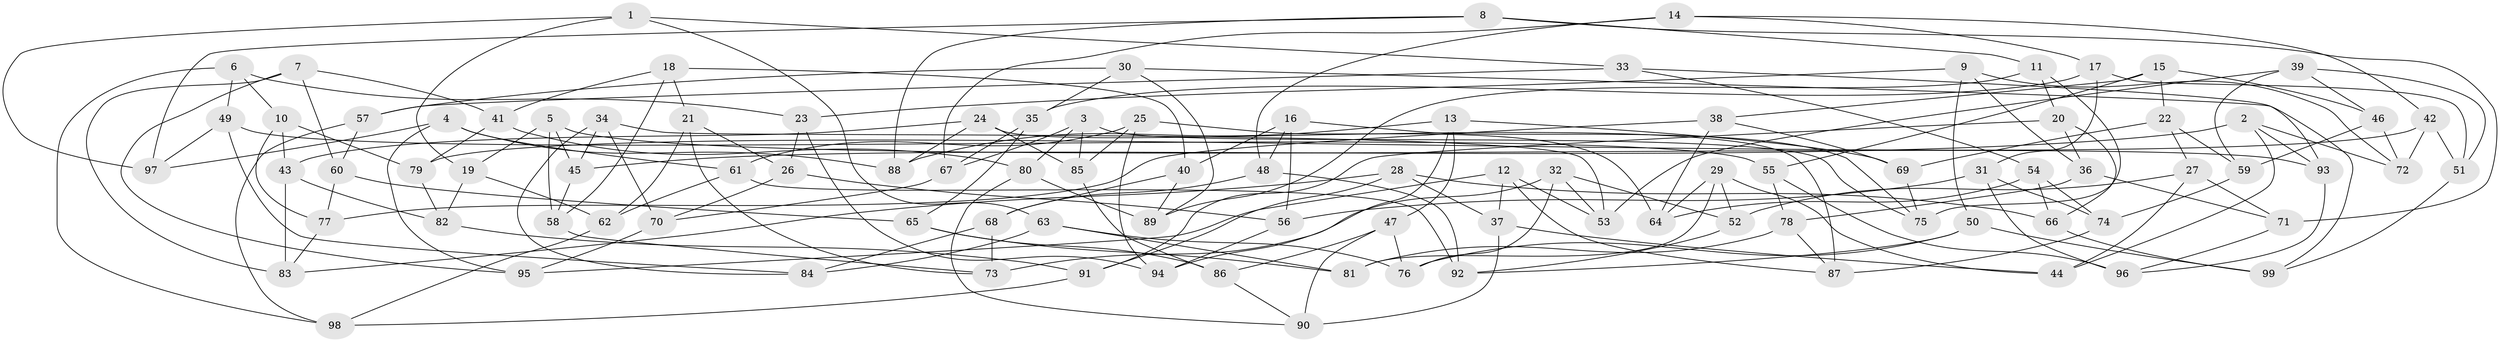 // coarse degree distribution, {3: 0.15384615384615385, 4: 0.41025641025641024, 5: 0.1794871794871795, 6: 0.05128205128205128, 8: 0.10256410256410256, 10: 0.02564102564102564, 9: 0.02564102564102564, 13: 0.02564102564102564, 7: 0.02564102564102564}
// Generated by graph-tools (version 1.1) at 2025/03/03/04/25 22:03:49]
// undirected, 99 vertices, 198 edges
graph export_dot {
graph [start="1"]
  node [color=gray90,style=filled];
  1;
  2;
  3;
  4;
  5;
  6;
  7;
  8;
  9;
  10;
  11;
  12;
  13;
  14;
  15;
  16;
  17;
  18;
  19;
  20;
  21;
  22;
  23;
  24;
  25;
  26;
  27;
  28;
  29;
  30;
  31;
  32;
  33;
  34;
  35;
  36;
  37;
  38;
  39;
  40;
  41;
  42;
  43;
  44;
  45;
  46;
  47;
  48;
  49;
  50;
  51;
  52;
  53;
  54;
  55;
  56;
  57;
  58;
  59;
  60;
  61;
  62;
  63;
  64;
  65;
  66;
  67;
  68;
  69;
  70;
  71;
  72;
  73;
  74;
  75;
  76;
  77;
  78;
  79;
  80;
  81;
  82;
  83;
  84;
  85;
  86;
  87;
  88;
  89;
  90;
  91;
  92;
  93;
  94;
  95;
  96;
  97;
  98;
  99;
  1 -- 63;
  1 -- 19;
  1 -- 97;
  1 -- 33;
  2 -- 72;
  2 -- 45;
  2 -- 44;
  2 -- 93;
  3 -- 67;
  3 -- 75;
  3 -- 80;
  3 -- 85;
  4 -- 97;
  4 -- 61;
  4 -- 95;
  4 -- 88;
  5 -- 45;
  5 -- 19;
  5 -- 93;
  5 -- 58;
  6 -- 98;
  6 -- 49;
  6 -- 10;
  6 -- 23;
  7 -- 41;
  7 -- 95;
  7 -- 60;
  7 -- 83;
  8 -- 11;
  8 -- 71;
  8 -- 88;
  8 -- 97;
  9 -- 36;
  9 -- 72;
  9 -- 50;
  9 -- 23;
  10 -- 79;
  10 -- 77;
  10 -- 43;
  11 -- 89;
  11 -- 20;
  11 -- 75;
  12 -- 87;
  12 -- 37;
  12 -- 53;
  12 -- 95;
  13 -- 69;
  13 -- 47;
  13 -- 94;
  13 -- 88;
  14 -- 48;
  14 -- 42;
  14 -- 17;
  14 -- 67;
  15 -- 22;
  15 -- 38;
  15 -- 46;
  15 -- 55;
  16 -- 56;
  16 -- 75;
  16 -- 48;
  16 -- 40;
  17 -- 31;
  17 -- 51;
  17 -- 35;
  18 -- 41;
  18 -- 40;
  18 -- 58;
  18 -- 21;
  19 -- 82;
  19 -- 62;
  20 -- 91;
  20 -- 36;
  20 -- 66;
  21 -- 62;
  21 -- 73;
  21 -- 26;
  22 -- 69;
  22 -- 27;
  22 -- 59;
  23 -- 26;
  23 -- 94;
  24 -- 43;
  24 -- 88;
  24 -- 87;
  24 -- 85;
  25 -- 94;
  25 -- 64;
  25 -- 85;
  25 -- 61;
  26 -- 56;
  26 -- 70;
  27 -- 52;
  27 -- 71;
  27 -- 44;
  28 -- 83;
  28 -- 66;
  28 -- 91;
  28 -- 37;
  29 -- 44;
  29 -- 64;
  29 -- 81;
  29 -- 52;
  30 -- 57;
  30 -- 35;
  30 -- 89;
  30 -- 99;
  31 -- 56;
  31 -- 96;
  31 -- 74;
  32 -- 76;
  32 -- 53;
  32 -- 73;
  32 -- 52;
  33 -- 54;
  33 -- 57;
  33 -- 93;
  34 -- 45;
  34 -- 84;
  34 -- 70;
  34 -- 53;
  35 -- 65;
  35 -- 67;
  36 -- 71;
  36 -- 78;
  37 -- 90;
  37 -- 44;
  38 -- 77;
  38 -- 69;
  38 -- 64;
  39 -- 51;
  39 -- 59;
  39 -- 53;
  39 -- 46;
  40 -- 68;
  40 -- 89;
  41 -- 79;
  41 -- 80;
  42 -- 72;
  42 -- 79;
  42 -- 51;
  43 -- 83;
  43 -- 82;
  45 -- 58;
  46 -- 59;
  46 -- 72;
  47 -- 86;
  47 -- 90;
  47 -- 76;
  48 -- 92;
  48 -- 68;
  49 -- 55;
  49 -- 97;
  49 -- 84;
  50 -- 99;
  50 -- 92;
  50 -- 76;
  51 -- 99;
  52 -- 92;
  54 -- 74;
  54 -- 66;
  54 -- 64;
  55 -- 96;
  55 -- 78;
  56 -- 94;
  57 -- 60;
  57 -- 98;
  58 -- 73;
  59 -- 74;
  60 -- 77;
  60 -- 65;
  61 -- 92;
  61 -- 62;
  62 -- 98;
  63 -- 84;
  63 -- 81;
  63 -- 76;
  65 -- 81;
  65 -- 86;
  66 -- 99;
  67 -- 70;
  68 -- 73;
  68 -- 84;
  69 -- 75;
  70 -- 95;
  71 -- 96;
  74 -- 87;
  77 -- 83;
  78 -- 81;
  78 -- 87;
  79 -- 82;
  80 -- 89;
  80 -- 90;
  82 -- 91;
  85 -- 86;
  86 -- 90;
  91 -- 98;
  93 -- 96;
}
